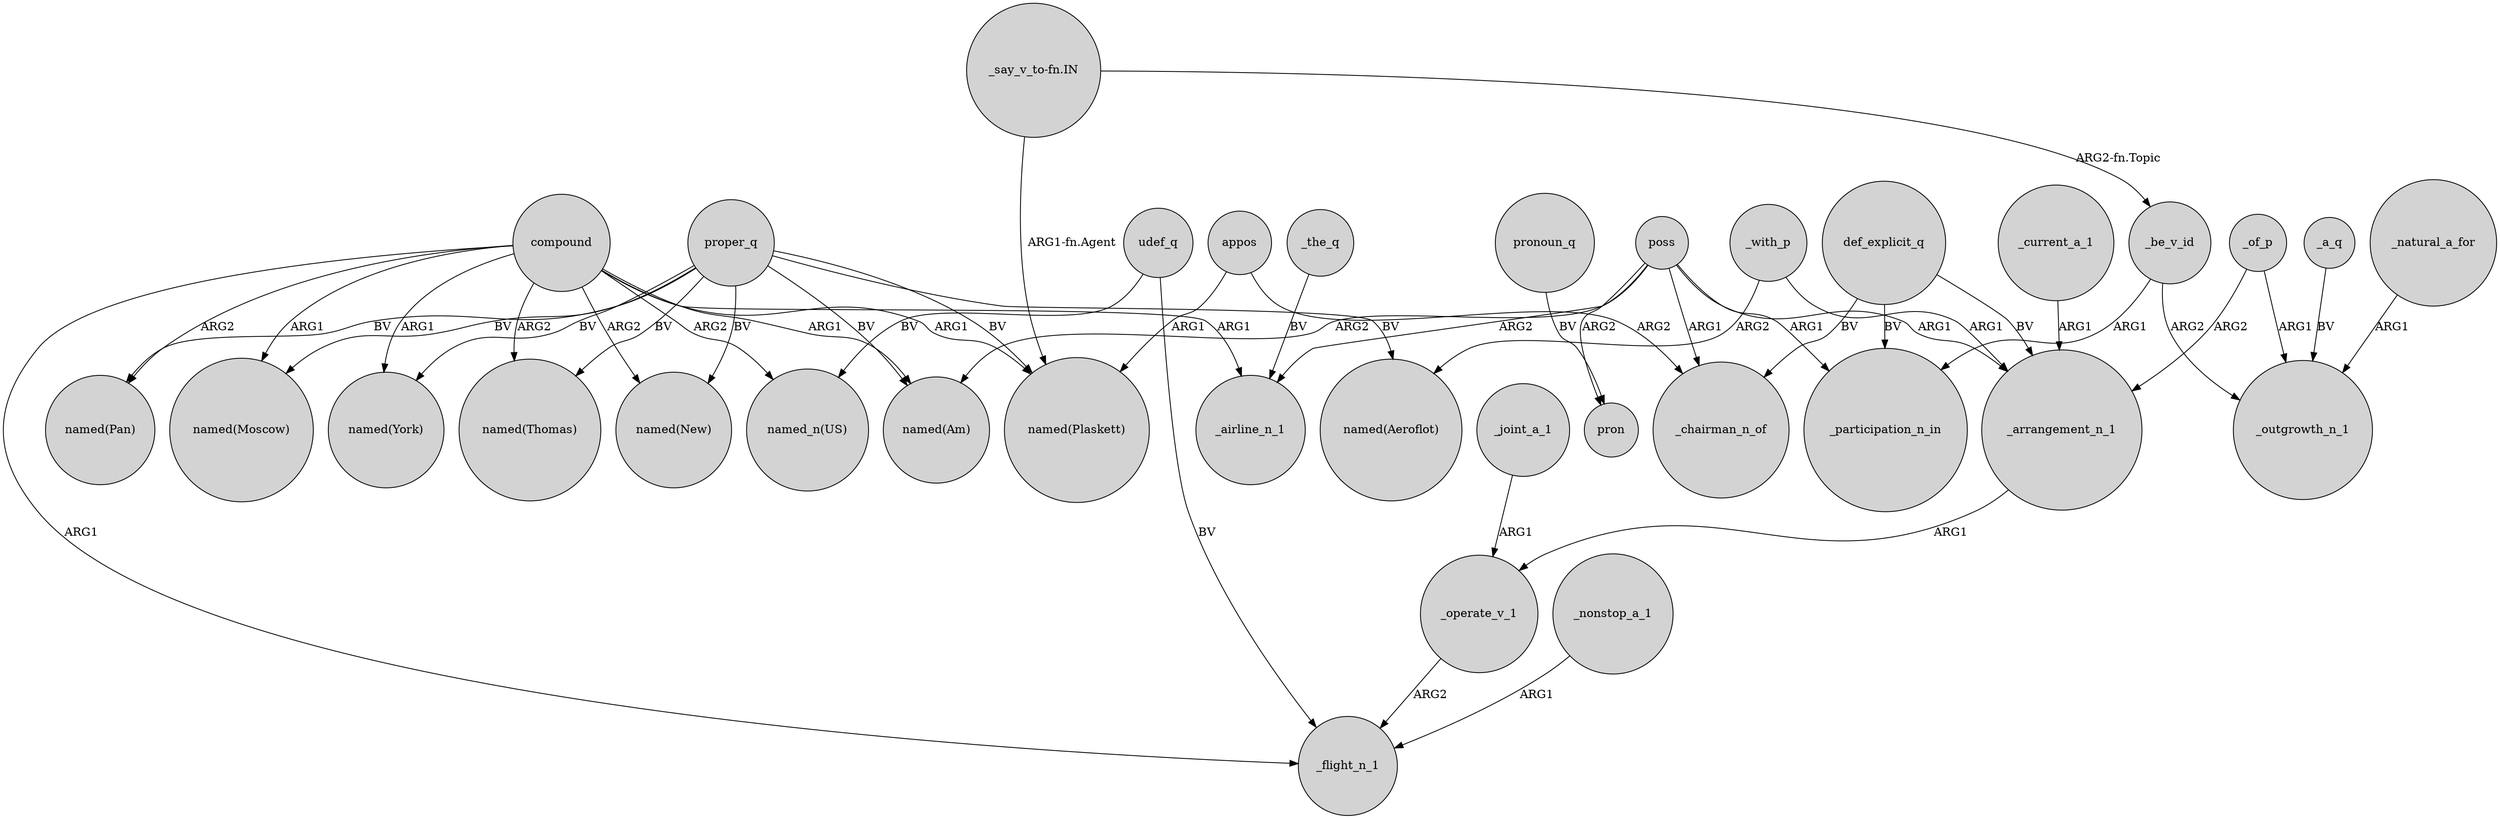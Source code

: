 digraph {
	node [shape=circle style=filled]
	proper_q -> "named(Am)" [label=BV]
	proper_q -> "named(Moscow)" [label=BV]
	udef_q -> "named_n(US)" [label=BV]
	compound -> "named(New)" [label=ARG2]
	poss -> pron [label=ARG2]
	_joint_a_1 -> _operate_v_1 [label=ARG1]
	def_explicit_q -> _participation_n_in [label=BV]
	proper_q -> "named(New)" [label=BV]
	_of_p -> _arrangement_n_1 [label=ARG2]
	udef_q -> _flight_n_1 [label=BV]
	compound -> "named(Am)" [label=ARG1]
	_nonstop_a_1 -> _flight_n_1 [label=ARG1]
	compound -> _flight_n_1 [label=ARG1]
	_of_p -> _outgrowth_n_1 [label=ARG1]
	compound -> "named(Pan)" [label=ARG2]
	def_explicit_q -> _arrangement_n_1 [label=BV]
	appos -> "named(Plaskett)" [label=ARG1]
	compound -> "named_n(US)" [label=ARG2]
	poss -> _participation_n_in [label=ARG1]
	"_say_v_to-fn.IN" -> _be_v_id [label="ARG2-fn.Topic"]
	_arrangement_n_1 -> _operate_v_1 [label=ARG1]
	pronoun_q -> pron [label=BV]
	proper_q -> "named(Plaskett)" [label=BV]
	appos -> _chairman_n_of [label=ARG2]
	proper_q -> "named(Thomas)" [label=BV]
	proper_q -> "named(Aeroflot)" [label=BV]
	_natural_a_for -> _outgrowth_n_1 [label=ARG1]
	compound -> "named(York)" [label=ARG1]
	_a_q -> _outgrowth_n_1 [label=BV]
	_the_q -> _airline_n_1 [label=BV]
	poss -> _arrangement_n_1 [label=ARG1]
	compound -> "named(Moscow)" [label=ARG1]
	compound -> "named(Plaskett)" [label=ARG1]
	"_say_v_to-fn.IN" -> "named(Plaskett)" [label="ARG1-fn.Agent"]
	compound -> _airline_n_1 [label=ARG1]
	_with_p -> "named(Aeroflot)" [label=ARG2]
	_current_a_1 -> _arrangement_n_1 [label=ARG1]
	proper_q -> "named(Pan)" [label=BV]
	_with_p -> _arrangement_n_1 [label=ARG1]
	_operate_v_1 -> _flight_n_1 [label=ARG2]
	_be_v_id -> _outgrowth_n_1 [label=ARG2]
	proper_q -> "named(York)" [label=BV]
	def_explicit_q -> _chairman_n_of [label=BV]
	compound -> "named(Thomas)" [label=ARG2]
	poss -> "named(Am)" [label=ARG2]
	_be_v_id -> _participation_n_in [label=ARG1]
	poss -> _airline_n_1 [label=ARG2]
	poss -> _chairman_n_of [label=ARG1]
}
